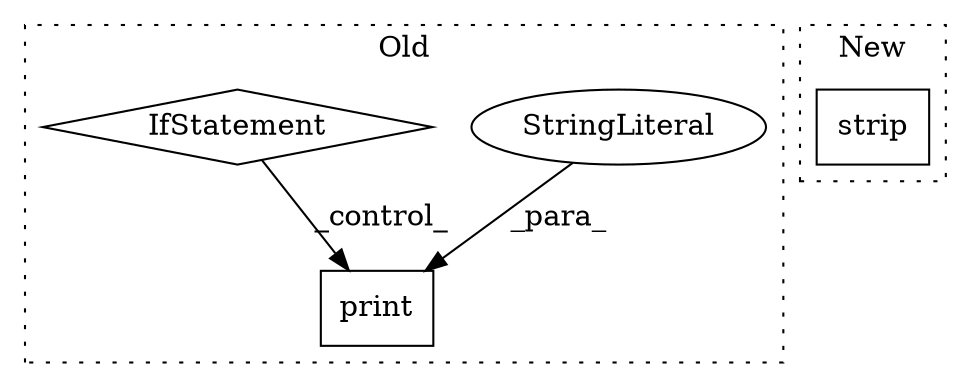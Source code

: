 digraph G {
subgraph cluster0 {
1 [label="print" a="32" s="3277,3329" l="6,1" shape="box"];
3 [label="StringLiteral" a="45" s="3283" l="46" shape="ellipse"];
4 [label="IfStatement" a="25" s="3008,3129" l="4,2" shape="diamond"];
label = "Old";
style="dotted";
}
subgraph cluster1 {
2 [label="strip" a="32" s="3572" l="7" shape="box"];
label = "New";
style="dotted";
}
3 -> 1 [label="_para_"];
4 -> 1 [label="_control_"];
}